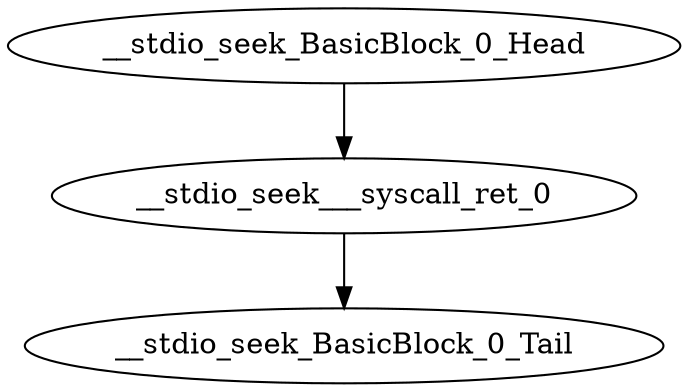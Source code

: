 digraph G {
    "__stdio_seek___syscall_ret_0" -> "__stdio_seek_BasicBlock_0_Tail"
    "__stdio_seek_BasicBlock_0_Head" -> "__stdio_seek___syscall_ret_0"
}
